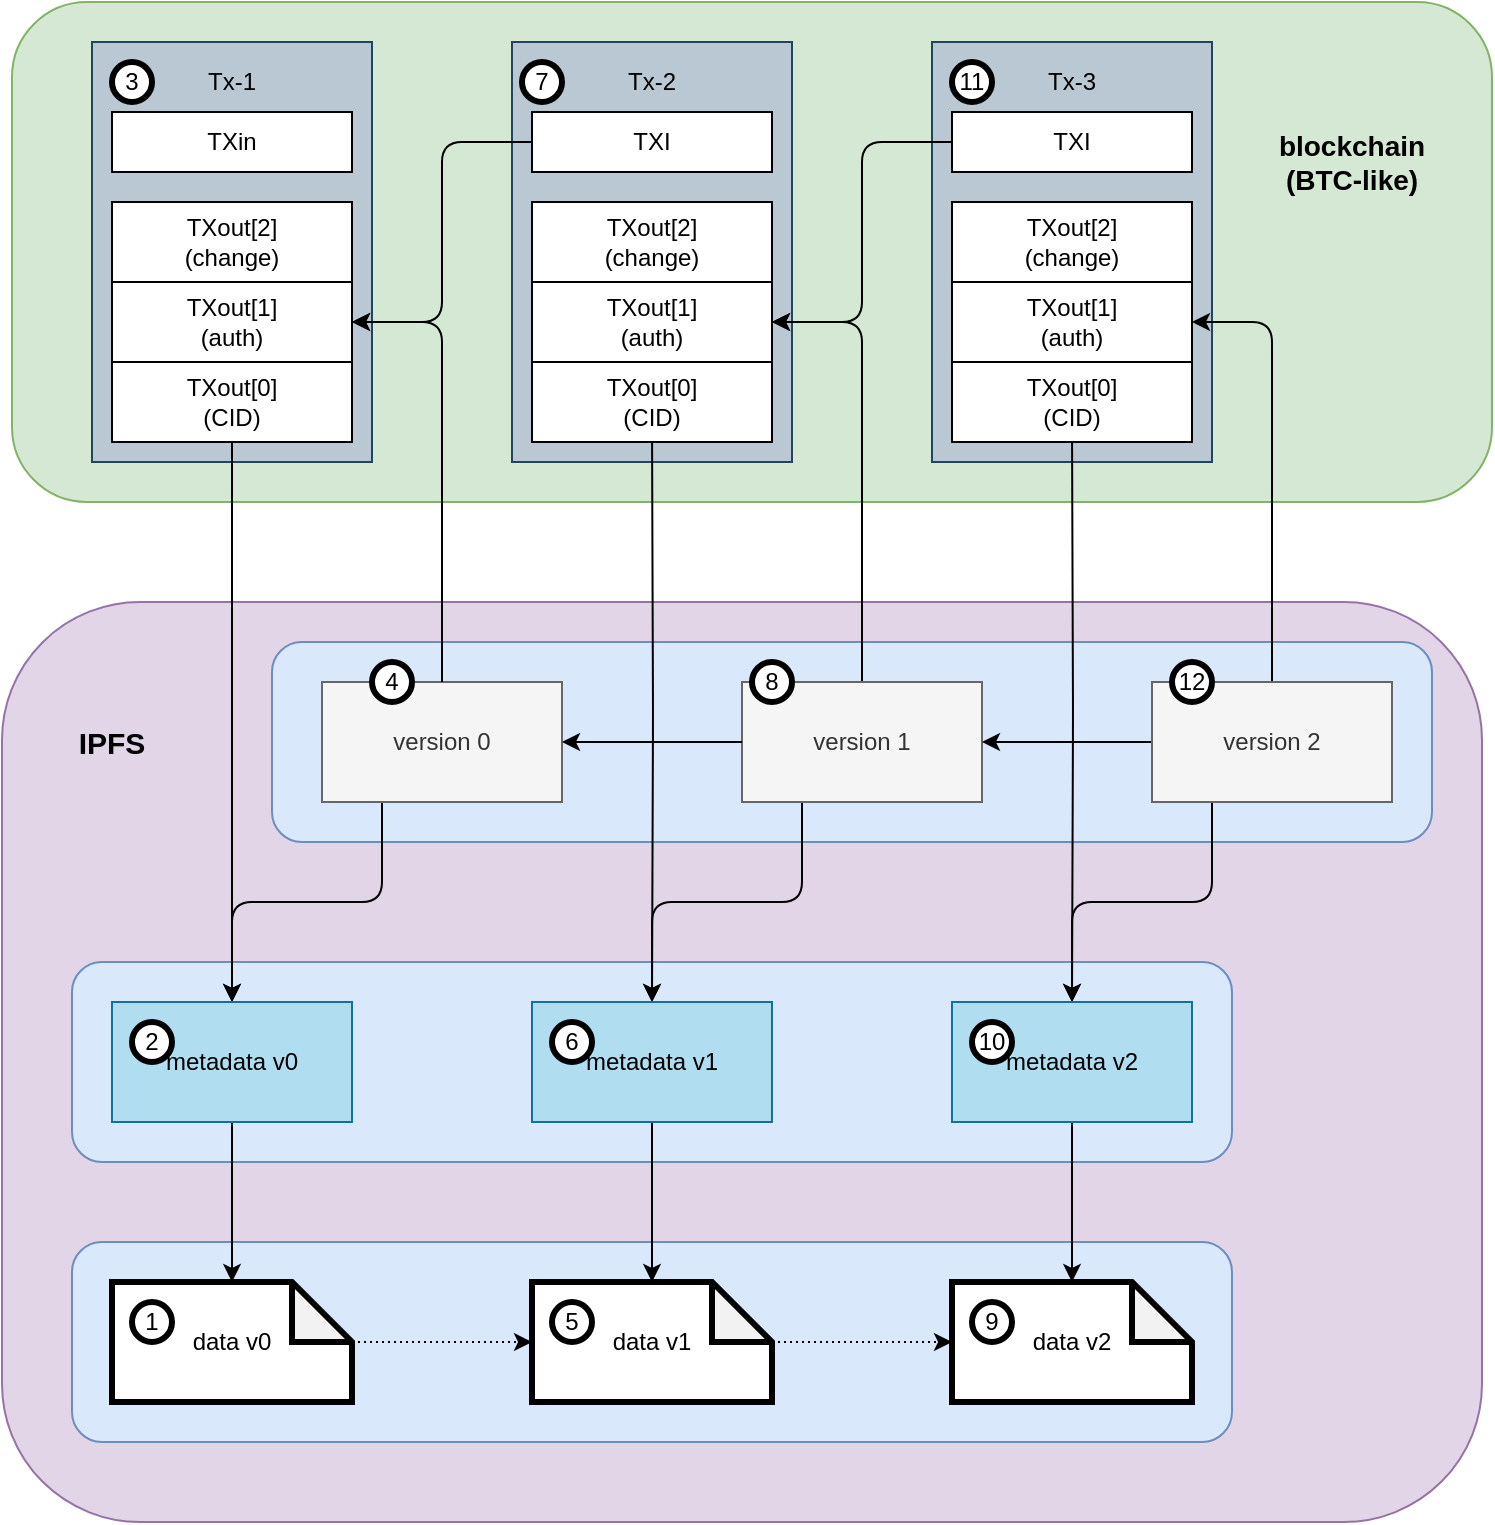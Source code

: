 <mxfile version="14.5.1" type="device"><diagram id="7bwzIIO03ngQd9tNu8H9" name="Page-1"><mxGraphModel dx="1086" dy="966" grid="1" gridSize="10" guides="1" tooltips="1" connect="1" arrows="1" fold="1" page="1" pageScale="1" pageWidth="850" pageHeight="1100" math="0" shadow="0"><root><mxCell id="0"/><mxCell id="1" parent="0"/><mxCell id="qW8bvw79gzJjTqYHLrSj-33" value="" style="rounded=1;whiteSpace=wrap;html=1;fillColor=#e1d5e7;strokeColor=#9673a6;" parent="1" vertex="1"><mxGeometry x="55" y="330" width="740" height="460" as="geometry"/></mxCell><mxCell id="FPTiA4Q_UAeQCZMyCTpF-11" value="" style="rounded=1;whiteSpace=wrap;html=1;fillColor=#dae8fc;strokeColor=#6c8ebf;" vertex="1" parent="1"><mxGeometry x="190" y="350" width="580" height="100" as="geometry"/></mxCell><mxCell id="FPTiA4Q_UAeQCZMyCTpF-10" value="" style="rounded=1;whiteSpace=wrap;html=1;fillColor=#dae8fc;strokeColor=#6c8ebf;" vertex="1" parent="1"><mxGeometry x="90" y="510" width="580" height="100" as="geometry"/></mxCell><mxCell id="qW8bvw79gzJjTqYHLrSj-42" value="" style="rounded=1;whiteSpace=wrap;html=1;fillColor=#dae8fc;strokeColor=#6c8ebf;" parent="1" vertex="1"><mxGeometry x="90" y="650" width="580" height="100" as="geometry"/></mxCell><mxCell id="qW8bvw79gzJjTqYHLrSj-34" value="" style="rounded=1;whiteSpace=wrap;html=1;fillColor=#d5e8d4;strokeColor=#82b366;" parent="1" vertex="1"><mxGeometry x="60" y="30" width="740" height="250" as="geometry"/></mxCell><mxCell id="qW8bvw79gzJjTqYHLrSj-6" value="" style="rounded=0;whiteSpace=wrap;html=1;fillColor=#bac8d3;strokeColor=#23445d;" parent="1" vertex="1"><mxGeometry x="310" y="50" width="140" height="210" as="geometry"/></mxCell><mxCell id="qW8bvw79gzJjTqYHLrSj-1" value="TXI" style="rounded=0;whiteSpace=wrap;html=1;" parent="1" vertex="1"><mxGeometry x="320" y="85" width="120" height="30" as="geometry"/></mxCell><mxCell id="LU9xyRSqNuApeUwjES40-10" style="edgeStyle=orthogonalEdgeStyle;rounded=1;orthogonalLoop=1;jettySize=auto;html=1;exitX=0.25;exitY=1;exitDx=0;exitDy=0;entryX=0.5;entryY=0;entryDx=0;entryDy=0;" parent="1" source="qW8bvw79gzJjTqYHLrSj-4" target="qW8bvw79gzJjTqYHLrSj-11" edge="1"><mxGeometry relative="1" as="geometry"><mxPoint x="170" y="520" as="targetPoint"/></mxGeometry></mxCell><mxCell id="qW8bvw79gzJjTqYHLrSj-4" value="version 0" style="rounded=0;whiteSpace=wrap;html=1;fillColor=#f5f5f5;strokeColor=#666666;fontColor=#333333;" parent="1" vertex="1"><mxGeometry x="215" y="370" width="120" height="60" as="geometry"/></mxCell><mxCell id="qW8bvw79gzJjTqYHLrSj-7" value="" style="rounded=0;whiteSpace=wrap;html=1;fillColor=#bac8d3;strokeColor=#23445d;" parent="1" vertex="1"><mxGeometry x="100" y="50" width="140" height="210" as="geometry"/></mxCell><mxCell id="qW8bvw79gzJjTqYHLrSj-8" value="TXin" style="rounded=0;whiteSpace=wrap;html=1;" parent="1" vertex="1"><mxGeometry x="110" y="85" width="120" height="30" as="geometry"/></mxCell><mxCell id="qW8bvw79gzJjTqYHLrSj-10" value="TXout[0] &lt;br&gt;(CID)" style="rounded=0;whiteSpace=wrap;html=1;align=center;" parent="1" vertex="1"><mxGeometry x="110" y="210" width="120" height="40" as="geometry"/></mxCell><mxCell id="LU9xyRSqNuApeUwjES40-17" style="edgeStyle=orthogonalEdgeStyle;rounded=1;orthogonalLoop=1;jettySize=auto;html=1;exitX=0.5;exitY=1;exitDx=0;exitDy=0;entryX=0.5;entryY=0;entryDx=0;entryDy=0;entryPerimeter=0;" parent="1" source="qW8bvw79gzJjTqYHLrSj-11" target="qW8bvw79gzJjTqYHLrSj-12" edge="1"><mxGeometry relative="1" as="geometry"/></mxCell><mxCell id="qW8bvw79gzJjTqYHLrSj-11" value="metadata v0" style="rounded=0;whiteSpace=wrap;html=1;fillColor=#b1ddf0;strokeColor=#10739e;" parent="1" vertex="1"><mxGeometry x="110" y="530" width="120" height="60" as="geometry"/></mxCell><mxCell id="qW8bvw79gzJjTqYHLrSj-13" value="" style="endArrow=classic;html=1;exitX=0;exitY=0.5;exitDx=0;exitDy=0;edgeStyle=orthogonalEdgeStyle;entryX=1;entryY=0.5;entryDx=0;entryDy=0;" parent="1" source="qW8bvw79gzJjTqYHLrSj-1" target="FPTiA4Q_UAeQCZMyCTpF-1" edge="1"><mxGeometry width="50" height="50" relative="1" as="geometry"><mxPoint x="370" y="280" as="sourcePoint"/><mxPoint x="240" y="210" as="targetPoint"/></mxGeometry></mxCell><mxCell id="qW8bvw79gzJjTqYHLrSj-15" value="" style="endArrow=classic;html=1;exitX=0.5;exitY=1;exitDx=0;exitDy=0;" parent="1" source="qW8bvw79gzJjTqYHLrSj-10" target="qW8bvw79gzJjTqYHLrSj-11" edge="1"><mxGeometry width="50" height="50" relative="1" as="geometry"><mxPoint x="370" y="280" as="sourcePoint"/><mxPoint x="420" y="230" as="targetPoint"/></mxGeometry></mxCell><mxCell id="qW8bvw79gzJjTqYHLrSj-20" value="" style="endArrow=classic;html=1;entryX=0.5;entryY=0;entryDx=0;entryDy=0;exitX=0.5;exitY=1;exitDx=0;exitDy=0;edgeStyle=orthogonalEdgeStyle;" parent="1" target="LU9xyRSqNuApeUwjES40-1" edge="1"><mxGeometry width="50" height="50" relative="1" as="geometry"><mxPoint x="380" y="240" as="sourcePoint"/><mxPoint x="420" y="230" as="targetPoint"/></mxGeometry></mxCell><mxCell id="qW8bvw79gzJjTqYHLrSj-22" value="" style="rounded=0;whiteSpace=wrap;html=1;fillColor=#bac8d3;strokeColor=#23445d;" parent="1" vertex="1"><mxGeometry x="520" y="50" width="140" height="210" as="geometry"/></mxCell><mxCell id="qW8bvw79gzJjTqYHLrSj-23" value="TXI" style="rounded=0;whiteSpace=wrap;html=1;" parent="1" vertex="1"><mxGeometry x="530" y="85" width="120" height="30" as="geometry"/></mxCell><mxCell id="LU9xyRSqNuApeUwjES40-9" style="edgeStyle=orthogonalEdgeStyle;rounded=1;orthogonalLoop=1;jettySize=auto;html=1;exitX=0.5;exitY=0;exitDx=0;exitDy=0;entryX=1;entryY=0.5;entryDx=0;entryDy=0;" parent="1" source="qW8bvw79gzJjTqYHLrSj-26" target="FPTiA4Q_UAeQCZMyCTpF-5" edge="1"><mxGeometry relative="1" as="geometry"><mxPoint x="410" y="240" as="targetPoint"/></mxGeometry></mxCell><mxCell id="LU9xyRSqNuApeUwjES40-11" style="edgeStyle=orthogonalEdgeStyle;rounded=1;orthogonalLoop=1;jettySize=auto;html=1;exitX=0.25;exitY=1;exitDx=0;exitDy=0;entryX=0.5;entryY=0;entryDx=0;entryDy=0;" parent="1" source="qW8bvw79gzJjTqYHLrSj-26" target="LU9xyRSqNuApeUwjES40-1" edge="1"><mxGeometry relative="1" as="geometry"/></mxCell><mxCell id="qW8bvw79gzJjTqYHLrSj-26" value="version 1" style="rounded=0;whiteSpace=wrap;html=1;fillColor=#f5f5f5;strokeColor=#666666;fontColor=#333333;" parent="1" vertex="1"><mxGeometry x="425" y="370" width="120" height="60" as="geometry"/></mxCell><mxCell id="qW8bvw79gzJjTqYHLrSj-29" value="" style="endArrow=classic;html=1;entryX=0.5;entryY=0;entryDx=0;entryDy=0;exitX=0.5;exitY=1;exitDx=0;exitDy=0;edgeStyle=orthogonalEdgeStyle;" parent="1" target="LU9xyRSqNuApeUwjES40-7" edge="1"><mxGeometry width="50" height="50" relative="1" as="geometry"><mxPoint x="590" y="240" as="sourcePoint"/><mxPoint x="630" y="230" as="targetPoint"/></mxGeometry></mxCell><mxCell id="qW8bvw79gzJjTqYHLrSj-31" value="" style="endArrow=classic;html=1;exitX=0;exitY=0.5;exitDx=0;exitDy=0;entryX=1;entryY=0.5;entryDx=0;entryDy=0;edgeStyle=orthogonalEdgeStyle;" parent="1" source="qW8bvw79gzJjTqYHLrSj-23" target="FPTiA4Q_UAeQCZMyCTpF-5" edge="1"><mxGeometry width="50" height="50" relative="1" as="geometry"><mxPoint x="330" y="110" as="sourcePoint"/><mxPoint x="440" y="160" as="targetPoint"/></mxGeometry></mxCell><mxCell id="qW8bvw79gzJjTqYHLrSj-36" value="" style="endArrow=classic;html=1;exitX=0;exitY=0.5;exitDx=0;exitDy=0;entryX=1;entryY=0.5;entryDx=0;entryDy=0;" parent="1" source="qW8bvw79gzJjTqYHLrSj-26" target="qW8bvw79gzJjTqYHLrSj-4" edge="1"><mxGeometry width="50" height="50" relative="1" as="geometry"><mxPoint x="370" y="390" as="sourcePoint"/><mxPoint x="420" y="340" as="targetPoint"/></mxGeometry></mxCell><mxCell id="qW8bvw79gzJjTqYHLrSj-37" value="IPFS" style="text;html=1;strokeColor=none;fillColor=none;align=center;verticalAlign=middle;whiteSpace=wrap;rounded=0;fontStyle=1;fontSize=15;" parent="1" vertex="1"><mxGeometry x="90" y="390" width="40" height="20" as="geometry"/></mxCell><mxCell id="qW8bvw79gzJjTqYHLrSj-38" value="blockchain&lt;br&gt;(BTC-like)" style="text;html=1;strokeColor=none;fillColor=none;align=center;verticalAlign=middle;whiteSpace=wrap;rounded=0;fontStyle=1;fontSize=14;" parent="1" vertex="1"><mxGeometry x="700" y="100" width="60" height="20" as="geometry"/></mxCell><mxCell id="qW8bvw79gzJjTqYHLrSj-39" value="Tx-1" style="text;html=1;strokeColor=none;fillColor=none;align=center;verticalAlign=middle;whiteSpace=wrap;rounded=0;" parent="1" vertex="1"><mxGeometry x="150" y="60" width="40" height="20" as="geometry"/></mxCell><mxCell id="qW8bvw79gzJjTqYHLrSj-40" value="Tx-2" style="text;html=1;strokeColor=none;fillColor=none;align=center;verticalAlign=middle;whiteSpace=wrap;rounded=0;" parent="1" vertex="1"><mxGeometry x="360" y="60" width="40" height="20" as="geometry"/></mxCell><mxCell id="qW8bvw79gzJjTqYHLrSj-41" value="Tx-3" style="text;html=1;strokeColor=none;fillColor=none;align=center;verticalAlign=middle;whiteSpace=wrap;rounded=0;" parent="1" vertex="1"><mxGeometry x="570" y="60" width="40" height="20" as="geometry"/></mxCell><mxCell id="qW8bvw79gzJjTqYHLrSj-50" value="4" style="ellipse;whiteSpace=wrap;html=1;aspect=fixed;strokeWidth=3;" parent="1" vertex="1"><mxGeometry x="240" y="360" width="20" height="20" as="geometry"/></mxCell><mxCell id="qW8bvw79gzJjTqYHLrSj-51" value="3" style="ellipse;whiteSpace=wrap;html=1;aspect=fixed;strokeWidth=3;" parent="1" vertex="1"><mxGeometry x="110" y="60" width="20" height="20" as="geometry"/></mxCell><mxCell id="qW8bvw79gzJjTqYHLrSj-52" value="2&lt;span style=&quot;color: rgba(0 , 0 , 0 , 0) ; font-family: monospace ; font-size: 0px&quot;&gt;%3CmxGraphModel%3E%3Croot%3E%3CmxCell%20id%3D%220%22%2F%3E%3CmxCell%20id%3D%221%22%20parent%3D%220%22%2F%3E%3CmxCell%20id%3D%222%22%20value%3D%221%22%20style%3D%22ellipse%3BwhiteSpace%3Dwrap%3Bhtml%3D1%3Baspect%3Dfixed%3BstrokeWidth%3D3%3B%22%20vertex%3D%221%22%20parent%3D%221%22%3E%3CmxGeometry%20x%3D%22310%22%20y%3D%22630%22%20width%3D%2220%22%20height%3D%2220%22%20as%3D%22geometry%22%2F%3E%3C%2FmxCell%3E%3C%2Froot%3E%3C%2FmxGraphModel%3E&lt;/span&gt;" style="ellipse;whiteSpace=wrap;html=1;aspect=fixed;strokeWidth=3;" parent="1" vertex="1"><mxGeometry x="120" y="540" width="20" height="20" as="geometry"/></mxCell><mxCell id="qW8bvw79gzJjTqYHLrSj-56" value="7" style="ellipse;whiteSpace=wrap;html=1;aspect=fixed;strokeWidth=3;" parent="1" vertex="1"><mxGeometry x="315" y="60" width="20" height="20" as="geometry"/></mxCell><mxCell id="qW8bvw79gzJjTqYHLrSj-67" value="8" style="ellipse;whiteSpace=wrap;html=1;aspect=fixed;strokeWidth=3;" parent="1" vertex="1"><mxGeometry x="430" y="360" width="20" height="20" as="geometry"/></mxCell><mxCell id="qW8bvw79gzJjTqYHLrSj-69" value="11" style="ellipse;whiteSpace=wrap;html=1;aspect=fixed;strokeWidth=3;" parent="1" vertex="1"><mxGeometry x="530" y="60" width="20" height="20" as="geometry"/></mxCell><mxCell id="LU9xyRSqNuApeUwjES40-18" style="edgeStyle=orthogonalEdgeStyle;rounded=1;orthogonalLoop=1;jettySize=auto;html=1;exitX=0.5;exitY=1;exitDx=0;exitDy=0;entryX=0.5;entryY=0;entryDx=0;entryDy=0;entryPerimeter=0;" parent="1" source="LU9xyRSqNuApeUwjES40-1" target="qW8bvw79gzJjTqYHLrSj-5" edge="1"><mxGeometry relative="1" as="geometry"/></mxCell><mxCell id="LU9xyRSqNuApeUwjES40-1" value="metadata v1" style="rounded=0;whiteSpace=wrap;html=1;fillColor=#b1ddf0;strokeColor=#10739e;" parent="1" vertex="1"><mxGeometry x="320" y="530" width="120" height="60" as="geometry"/></mxCell><mxCell id="qW8bvw79gzJjTqYHLrSj-5" value="data v1" style="shape=note;whiteSpace=wrap;html=1;backgroundOutline=1;darkOpacity=0.05;strokeWidth=3;" parent="1" vertex="1"><mxGeometry x="320" y="670" width="120" height="60" as="geometry"/></mxCell><mxCell id="qW8bvw79gzJjTqYHLrSj-12" value="data v0" style="shape=note;whiteSpace=wrap;html=1;backgroundOutline=1;darkOpacity=0.05;strokeWidth=3;" parent="1" vertex="1"><mxGeometry x="110" y="670" width="120" height="60" as="geometry"/></mxCell><mxCell id="qW8bvw79gzJjTqYHLrSj-27" value="data v2" style="shape=note;whiteSpace=wrap;html=1;backgroundOutline=1;darkOpacity=0.05;strokeWidth=3;" parent="1" vertex="1"><mxGeometry x="530" y="670" width="120" height="60" as="geometry"/></mxCell><mxCell id="qW8bvw79gzJjTqYHLrSj-43" value="" style="endArrow=classic;html=1;exitX=1;exitY=0.5;exitDx=0;exitDy=0;entryX=0;entryY=0.5;entryDx=0;entryDy=0;dashed=1;dashPattern=1 2;" parent="1" source="qW8bvw79gzJjTqYHLrSj-12" target="qW8bvw79gzJjTqYHLrSj-5" edge="1"><mxGeometry x="90" y="650" width="50" height="50" as="geometry"><mxPoint x="370" y="460" as="sourcePoint"/><mxPoint x="420" y="410" as="targetPoint"/></mxGeometry></mxCell><mxCell id="qW8bvw79gzJjTqYHLrSj-44" value="" style="endArrow=classic;html=1;entryX=0;entryY=0.5;entryDx=0;entryDy=0;dashed=1;dashPattern=1 2;entryPerimeter=0;" parent="1" source="qW8bvw79gzJjTqYHLrSj-5" target="qW8bvw79gzJjTqYHLrSj-27" edge="1"><mxGeometry x="90" y="650" width="50" height="50" as="geometry"><mxPoint x="470" y="707" as="sourcePoint"/><mxPoint x="550" y="720" as="targetPoint"/></mxGeometry></mxCell><mxCell id="qW8bvw79gzJjTqYHLrSj-47" value="1" style="ellipse;whiteSpace=wrap;html=1;aspect=fixed;strokeWidth=3;" parent="1" vertex="1"><mxGeometry x="120" y="680" width="20" height="20" as="geometry"/></mxCell><mxCell id="qW8bvw79gzJjTqYHLrSj-49" value="5" style="ellipse;whiteSpace=wrap;html=1;aspect=fixed;strokeWidth=3;" parent="1" vertex="1"><mxGeometry x="330" y="680" width="20" height="20" as="geometry"/></mxCell><mxCell id="qW8bvw79gzJjTqYHLrSj-68" value="9" style="ellipse;whiteSpace=wrap;html=1;aspect=fixed;strokeWidth=3;" parent="1" vertex="1"><mxGeometry x="540" y="680" width="20" height="20" as="geometry"/></mxCell><mxCell id="LU9xyRSqNuApeUwjES40-19" style="edgeStyle=orthogonalEdgeStyle;rounded=1;orthogonalLoop=1;jettySize=auto;html=1;exitX=0.5;exitY=1;exitDx=0;exitDy=0;entryX=0.5;entryY=0;entryDx=0;entryDy=0;entryPerimeter=0;" parent="1" source="LU9xyRSqNuApeUwjES40-7" target="qW8bvw79gzJjTqYHLrSj-27" edge="1"><mxGeometry relative="1" as="geometry"/></mxCell><mxCell id="LU9xyRSqNuApeUwjES40-7" value="metadata v2" style="rounded=0;whiteSpace=wrap;html=1;fillColor=#b1ddf0;strokeColor=#10739e;" parent="1" vertex="1"><mxGeometry x="530" y="530" width="120" height="60" as="geometry"/></mxCell><mxCell id="LU9xyRSqNuApeUwjES40-14" style="edgeStyle=orthogonalEdgeStyle;rounded=1;orthogonalLoop=1;jettySize=auto;html=1;exitX=0.25;exitY=1;exitDx=0;exitDy=0;entryX=0.5;entryY=0;entryDx=0;entryDy=0;" parent="1" source="LU9xyRSqNuApeUwjES40-13" target="LU9xyRSqNuApeUwjES40-7" edge="1"><mxGeometry relative="1" as="geometry"/></mxCell><mxCell id="LU9xyRSqNuApeUwjES40-15" style="edgeStyle=orthogonalEdgeStyle;rounded=1;orthogonalLoop=1;jettySize=auto;html=1;exitX=0.5;exitY=0;exitDx=0;exitDy=0;entryX=1;entryY=0.5;entryDx=0;entryDy=0;" parent="1" source="LU9xyRSqNuApeUwjES40-13" target="FPTiA4Q_UAeQCZMyCTpF-8" edge="1"><mxGeometry relative="1" as="geometry"><mxPoint x="629.36" y="239" as="targetPoint"/></mxGeometry></mxCell><mxCell id="LU9xyRSqNuApeUwjES40-16" style="edgeStyle=orthogonalEdgeStyle;rounded=1;orthogonalLoop=1;jettySize=auto;html=1;exitX=0;exitY=0.5;exitDx=0;exitDy=0;entryX=1;entryY=0.5;entryDx=0;entryDy=0;" parent="1" source="LU9xyRSqNuApeUwjES40-13" target="qW8bvw79gzJjTqYHLrSj-26" edge="1"><mxGeometry relative="1" as="geometry"/></mxCell><mxCell id="LU9xyRSqNuApeUwjES40-13" value="version 2" style="rounded=0;whiteSpace=wrap;html=1;fillColor=#f5f5f5;strokeColor=#666666;fontColor=#333333;" parent="1" vertex="1"><mxGeometry x="630" y="370" width="120" height="60" as="geometry"/></mxCell><mxCell id="LU9xyRSqNuApeUwjES40-20" value="12" style="ellipse;whiteSpace=wrap;html=1;aspect=fixed;strokeWidth=3;" parent="1" vertex="1"><mxGeometry x="640" y="360" width="20" height="20" as="geometry"/></mxCell><mxCell id="LU9xyRSqNuApeUwjES40-21" value="6" style="ellipse;whiteSpace=wrap;html=1;aspect=fixed;strokeWidth=3;" parent="1" vertex="1"><mxGeometry x="330" y="540" width="20" height="20" as="geometry"/></mxCell><mxCell id="LU9xyRSqNuApeUwjES40-22" value="10" style="ellipse;whiteSpace=wrap;html=1;aspect=fixed;strokeWidth=3;" parent="1" vertex="1"><mxGeometry x="540" y="540" width="20" height="20" as="geometry"/></mxCell><mxCell id="LU9xyRSqNuApeUwjES40-24" style="edgeStyle=orthogonalEdgeStyle;rounded=1;orthogonalLoop=1;jettySize=auto;html=1;exitX=0.5;exitY=0;exitDx=0;exitDy=0;entryX=1;entryY=0.5;entryDx=0;entryDy=0;fontSize=15;" parent="1" source="qW8bvw79gzJjTqYHLrSj-4" target="FPTiA4Q_UAeQCZMyCTpF-1" edge="1"><mxGeometry relative="1" as="geometry"/></mxCell><mxCell id="FPTiA4Q_UAeQCZMyCTpF-1" value="TXout[1] &lt;br&gt;(auth)" style="rounded=0;whiteSpace=wrap;html=1;align=center;" vertex="1" parent="1"><mxGeometry x="110" y="170" width="120" height="40" as="geometry"/></mxCell><mxCell id="FPTiA4Q_UAeQCZMyCTpF-2" value="TXout[2] &lt;br&gt;(change)" style="rounded=0;whiteSpace=wrap;html=1;align=center;" vertex="1" parent="1"><mxGeometry x="110" y="130" width="120" height="40" as="geometry"/></mxCell><mxCell id="FPTiA4Q_UAeQCZMyCTpF-4" value="TXout[0] &lt;br&gt;(CID)" style="rounded=0;whiteSpace=wrap;html=1;align=center;" vertex="1" parent="1"><mxGeometry x="320" y="210" width="120" height="40" as="geometry"/></mxCell><mxCell id="FPTiA4Q_UAeQCZMyCTpF-5" value="TXout[1] &lt;br&gt;(auth)" style="rounded=0;whiteSpace=wrap;html=1;align=center;" vertex="1" parent="1"><mxGeometry x="320" y="170" width="120" height="40" as="geometry"/></mxCell><mxCell id="FPTiA4Q_UAeQCZMyCTpF-6" value="TXout[2] &lt;br&gt;(change)" style="rounded=0;whiteSpace=wrap;html=1;align=center;" vertex="1" parent="1"><mxGeometry x="320" y="130" width="120" height="40" as="geometry"/></mxCell><mxCell id="FPTiA4Q_UAeQCZMyCTpF-7" value="TXout[0] &lt;br&gt;(CID)" style="rounded=0;whiteSpace=wrap;html=1;align=center;" vertex="1" parent="1"><mxGeometry x="530" y="210" width="120" height="40" as="geometry"/></mxCell><mxCell id="FPTiA4Q_UAeQCZMyCTpF-8" value="TXout[1] &lt;br&gt;(auth)" style="rounded=0;whiteSpace=wrap;html=1;align=center;" vertex="1" parent="1"><mxGeometry x="530" y="170" width="120" height="40" as="geometry"/></mxCell><mxCell id="FPTiA4Q_UAeQCZMyCTpF-9" value="TXout[2] &lt;br&gt;(change)" style="rounded=0;whiteSpace=wrap;html=1;align=center;" vertex="1" parent="1"><mxGeometry x="530" y="130" width="120" height="40" as="geometry"/></mxCell></root></mxGraphModel></diagram></mxfile>